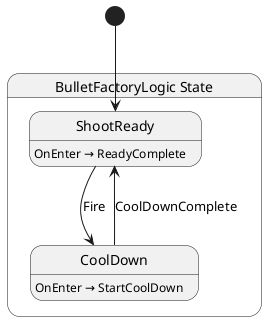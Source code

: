 @startuml BulletFactoryLogic
state "BulletFactoryLogic State" as EternalJourney_BulletFactory_State_BulletFactoryLogic_State {
  state "ShootReady" as EternalJourney_BulletFactory_State_BulletFactoryLogic_State_ShootReady
  state "CoolDown" as EternalJourney_BulletFactory_State_BulletFactoryLogic_State_CoolDown
}

EternalJourney_BulletFactory_State_BulletFactoryLogic_State_CoolDown --> EternalJourney_BulletFactory_State_BulletFactoryLogic_State_ShootReady : CoolDownComplete
EternalJourney_BulletFactory_State_BulletFactoryLogic_State_ShootReady --> EternalJourney_BulletFactory_State_BulletFactoryLogic_State_CoolDown : Fire

EternalJourney_BulletFactory_State_BulletFactoryLogic_State_CoolDown : OnEnter → StartCoolDown
EternalJourney_BulletFactory_State_BulletFactoryLogic_State_ShootReady : OnEnter → ReadyComplete

[*] --> EternalJourney_BulletFactory_State_BulletFactoryLogic_State_ShootReady
@enduml